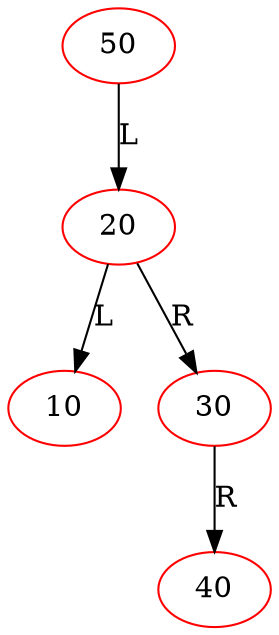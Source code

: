 digraph BiTreeBiTreeInsert {
"50" -> {"20"} [label="L"]
"20" -> {"10"} [label="L"]
"20" -> {"30"} [label="R"]
"30" -> {"40"} [label="R"]
"50" [color=red]
"20" [color=red]
"10" [color=red]
"30" [color=red]
"40" [color=red]
}
